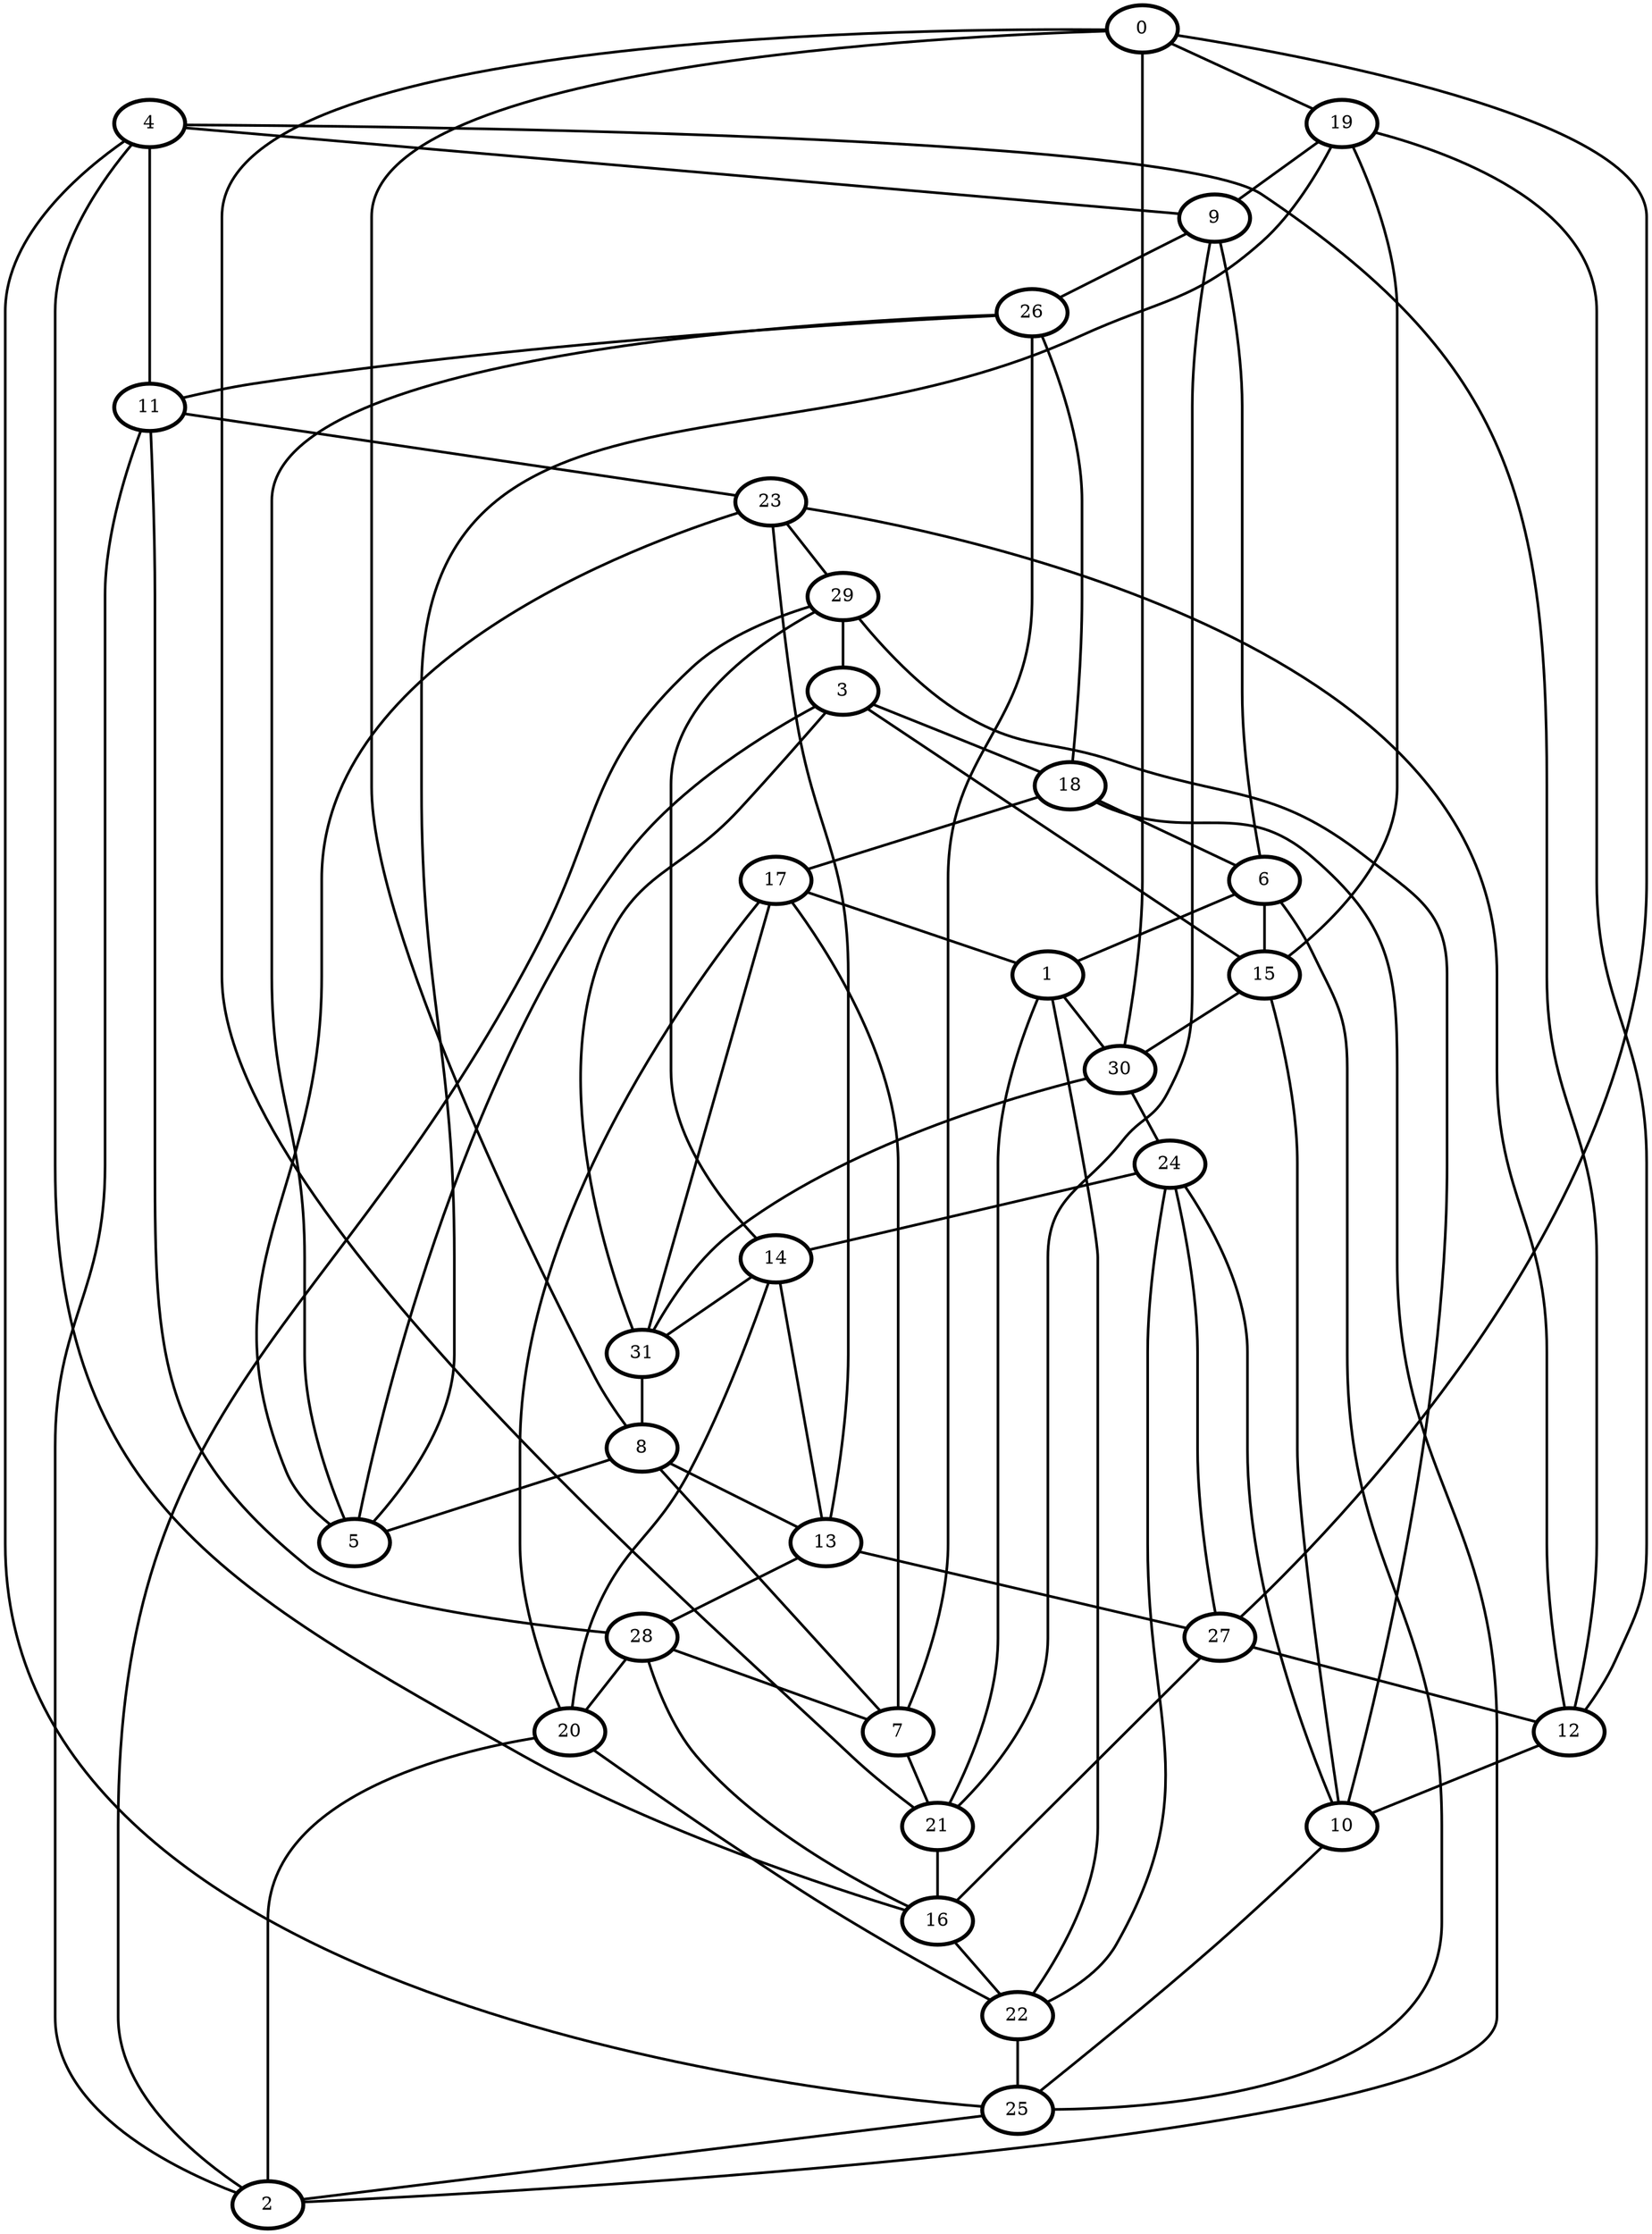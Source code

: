 Graph G {
    0 [penwidth=3,label="0"]
    1 [penwidth=3,label="1"]
    2 [penwidth=3,label="2"]
    3 [penwidth=3,label="3"]
    4 [penwidth=3,label="4"]
    5 [penwidth=3,label="5"]
    6 [penwidth=3,label="6"]
    7 [penwidth=3,label="7"]
    8 [penwidth=3,label="8"]
    9 [penwidth=3,label="9"]
    10 [penwidth=3,label="10"]
    11 [penwidth=3,label="11"]
    12 [penwidth=3,label="12"]
    13 [penwidth=3,label="13"]
    14 [penwidth=3,label="14"]
    15 [penwidth=3,label="15"]
    16 [penwidth=3,label="16"]
    17 [penwidth=3,label="17"]
    18 [penwidth=3,label="18"]
    19 [penwidth=3,label="19"]
    20 [penwidth=3,label="20"]
    21 [penwidth=3,label="21"]
    22 [penwidth=3,label="22"]
    23 [penwidth=3,label="23"]
    24 [penwidth=3,label="24"]
    25 [penwidth=3,label="25"]
    26 [penwidth=3,label="26"]
    27 [penwidth=3,label="27"]
    28 [penwidth=3,label="28"]
    29 [penwidth=3,label="29"]
    30 [penwidth=3,label="30"]
    31 [penwidth=3,label="31"]

    6--1 [penwidth=2]
    3--5 [penwidth=2]
    13--27 [penwidth=2]
    23--29 [penwidth=2]
    31--30 [penwidth=2]
    7--21 [penwidth=2]
    21--9 [penwidth=2]
    19--9 [penwidth=2]
    18--2 [penwidth=2]
    10--25 [penwidth=2]
    6--15 [penwidth=2]
    7--26 [penwidth=2]
    12--19 [penwidth=2]
    22--25 [penwidth=2]
    19--15 [penwidth=2]
    0--19 [penwidth=2]
    8--13 [penwidth=2]
    20--2 [penwidth=2]
    1--22 [penwidth=2]
    11--23 [penwidth=2]
    3--18 [penwidth=2]
    27--12 [penwidth=2]
    29--3 [penwidth=2]
    17--20 [penwidth=2]
    8--5 [penwidth=2]
    6--25 [penwidth=2]
    10--24 [penwidth=2]
    12--23 [penwidth=2]
    4--12 [penwidth=2]
    13--23 [penwidth=2]
    8--0 [penwidth=2]
    16--22 [penwidth=2]
    24--14 [penwidth=2]
    18--17 [penwidth=2]
    18--6 [penwidth=2]
    15--30 [penwidth=2]
    4--9 [penwidth=2]
    10--15 [penwidth=2]
    5--26 [penwidth=2]
    28--7 [penwidth=2]
    11--2 [penwidth=2]
    22--24 [penwidth=2]
    0--21 [penwidth=2]
    29--14 [penwidth=2]
    28--11 [penwidth=2]
    31--3 [penwidth=2]
    13--28 [penwidth=2]
    1--21 [penwidth=2]
    20--22 [penwidth=2]
    8--7 [penwidth=2]
    17--1 [penwidth=2]
    27--16 [penwidth=2]
    4--25 [penwidth=2]
    17--31 [penwidth=2]
    6--9 [penwidth=2]
    5--19 [penwidth=2]
    3--15 [penwidth=2]
    29--2 [penwidth=2]
    14--31 [penwidth=2]
    4--16 [penwidth=2]
    27--0 [penwidth=2]
    23--5 [penwidth=2]
    12--10 [penwidth=2]
    26--11 [penwidth=2]
    31--8 [penwidth=2]
    24--27 [penwidth=2]
    17--7 [penwidth=2]
    25--2 [penwidth=2]
    21--16 [penwidth=2]
    9--26 [penwidth=2]
    29--10 [penwidth=2]
    1--30 [penwidth=2]
    30--0 [penwidth=2]
    20--14 [penwidth=2]
    13--14 [penwidth=2]
    26--18 [penwidth=2]
    28--16 [penwidth=2]
    30--24 [penwidth=2]
    4--11 [penwidth=2]
    28--20 [penwidth=2]
}